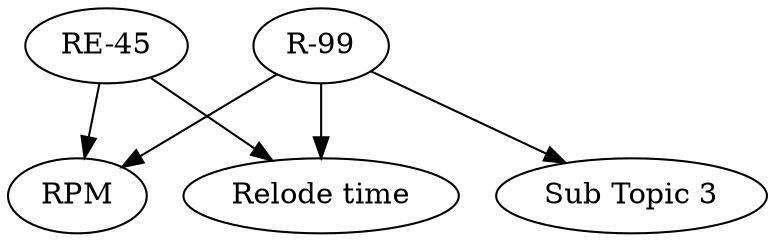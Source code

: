 
        digraph G {
            A [label="RE-45"]
            B [label="Relode time"]
            C [label="RPM"]
            D [label="Sub Topic 3"]
            E [label="R-99"]
            A -> B
            E -> B
            E -> C
            E -> D
            A -> C
        }